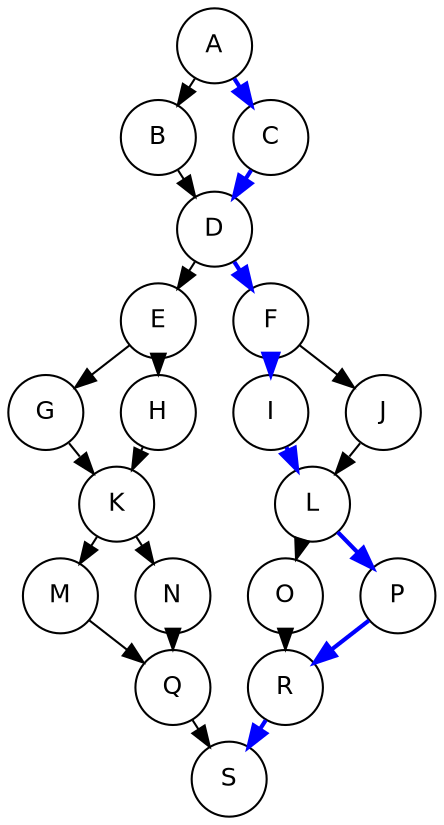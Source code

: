 digraph mccabe {
   size="7.5,10"; 
   ratio=auto;
   ranksep=0.1;
   rank=LR;
   node[shape=circle,fontsize=12,fontname=Helvetica];
edge[fontsize=12,fontname=Helvetica];
fontsize=12;
fontname=Helvetica;

   A -> B;
   A -> C [style=bold,color=blue];
   B -> D;
   C -> D [style=bold,color=blue];

   D -> E;
   D -> F [style=bold,color=blue];

   E -> G;
   E -> H;
   G -> K;
   H -> K;

   K -> M;
   K -> N;
   M -> Q;
   N -> Q;

   F -> I [style=bold,color=blue];
   F -> J;
   I -> L [style=bold,color=blue];
   J -> L;

   L -> O;
   L -> P [style=bold,color=blue];
   O -> R;
   P -> R [style=bold,color=blue];

   Q -> S;
   R -> S [style=bold,color=blue];
}